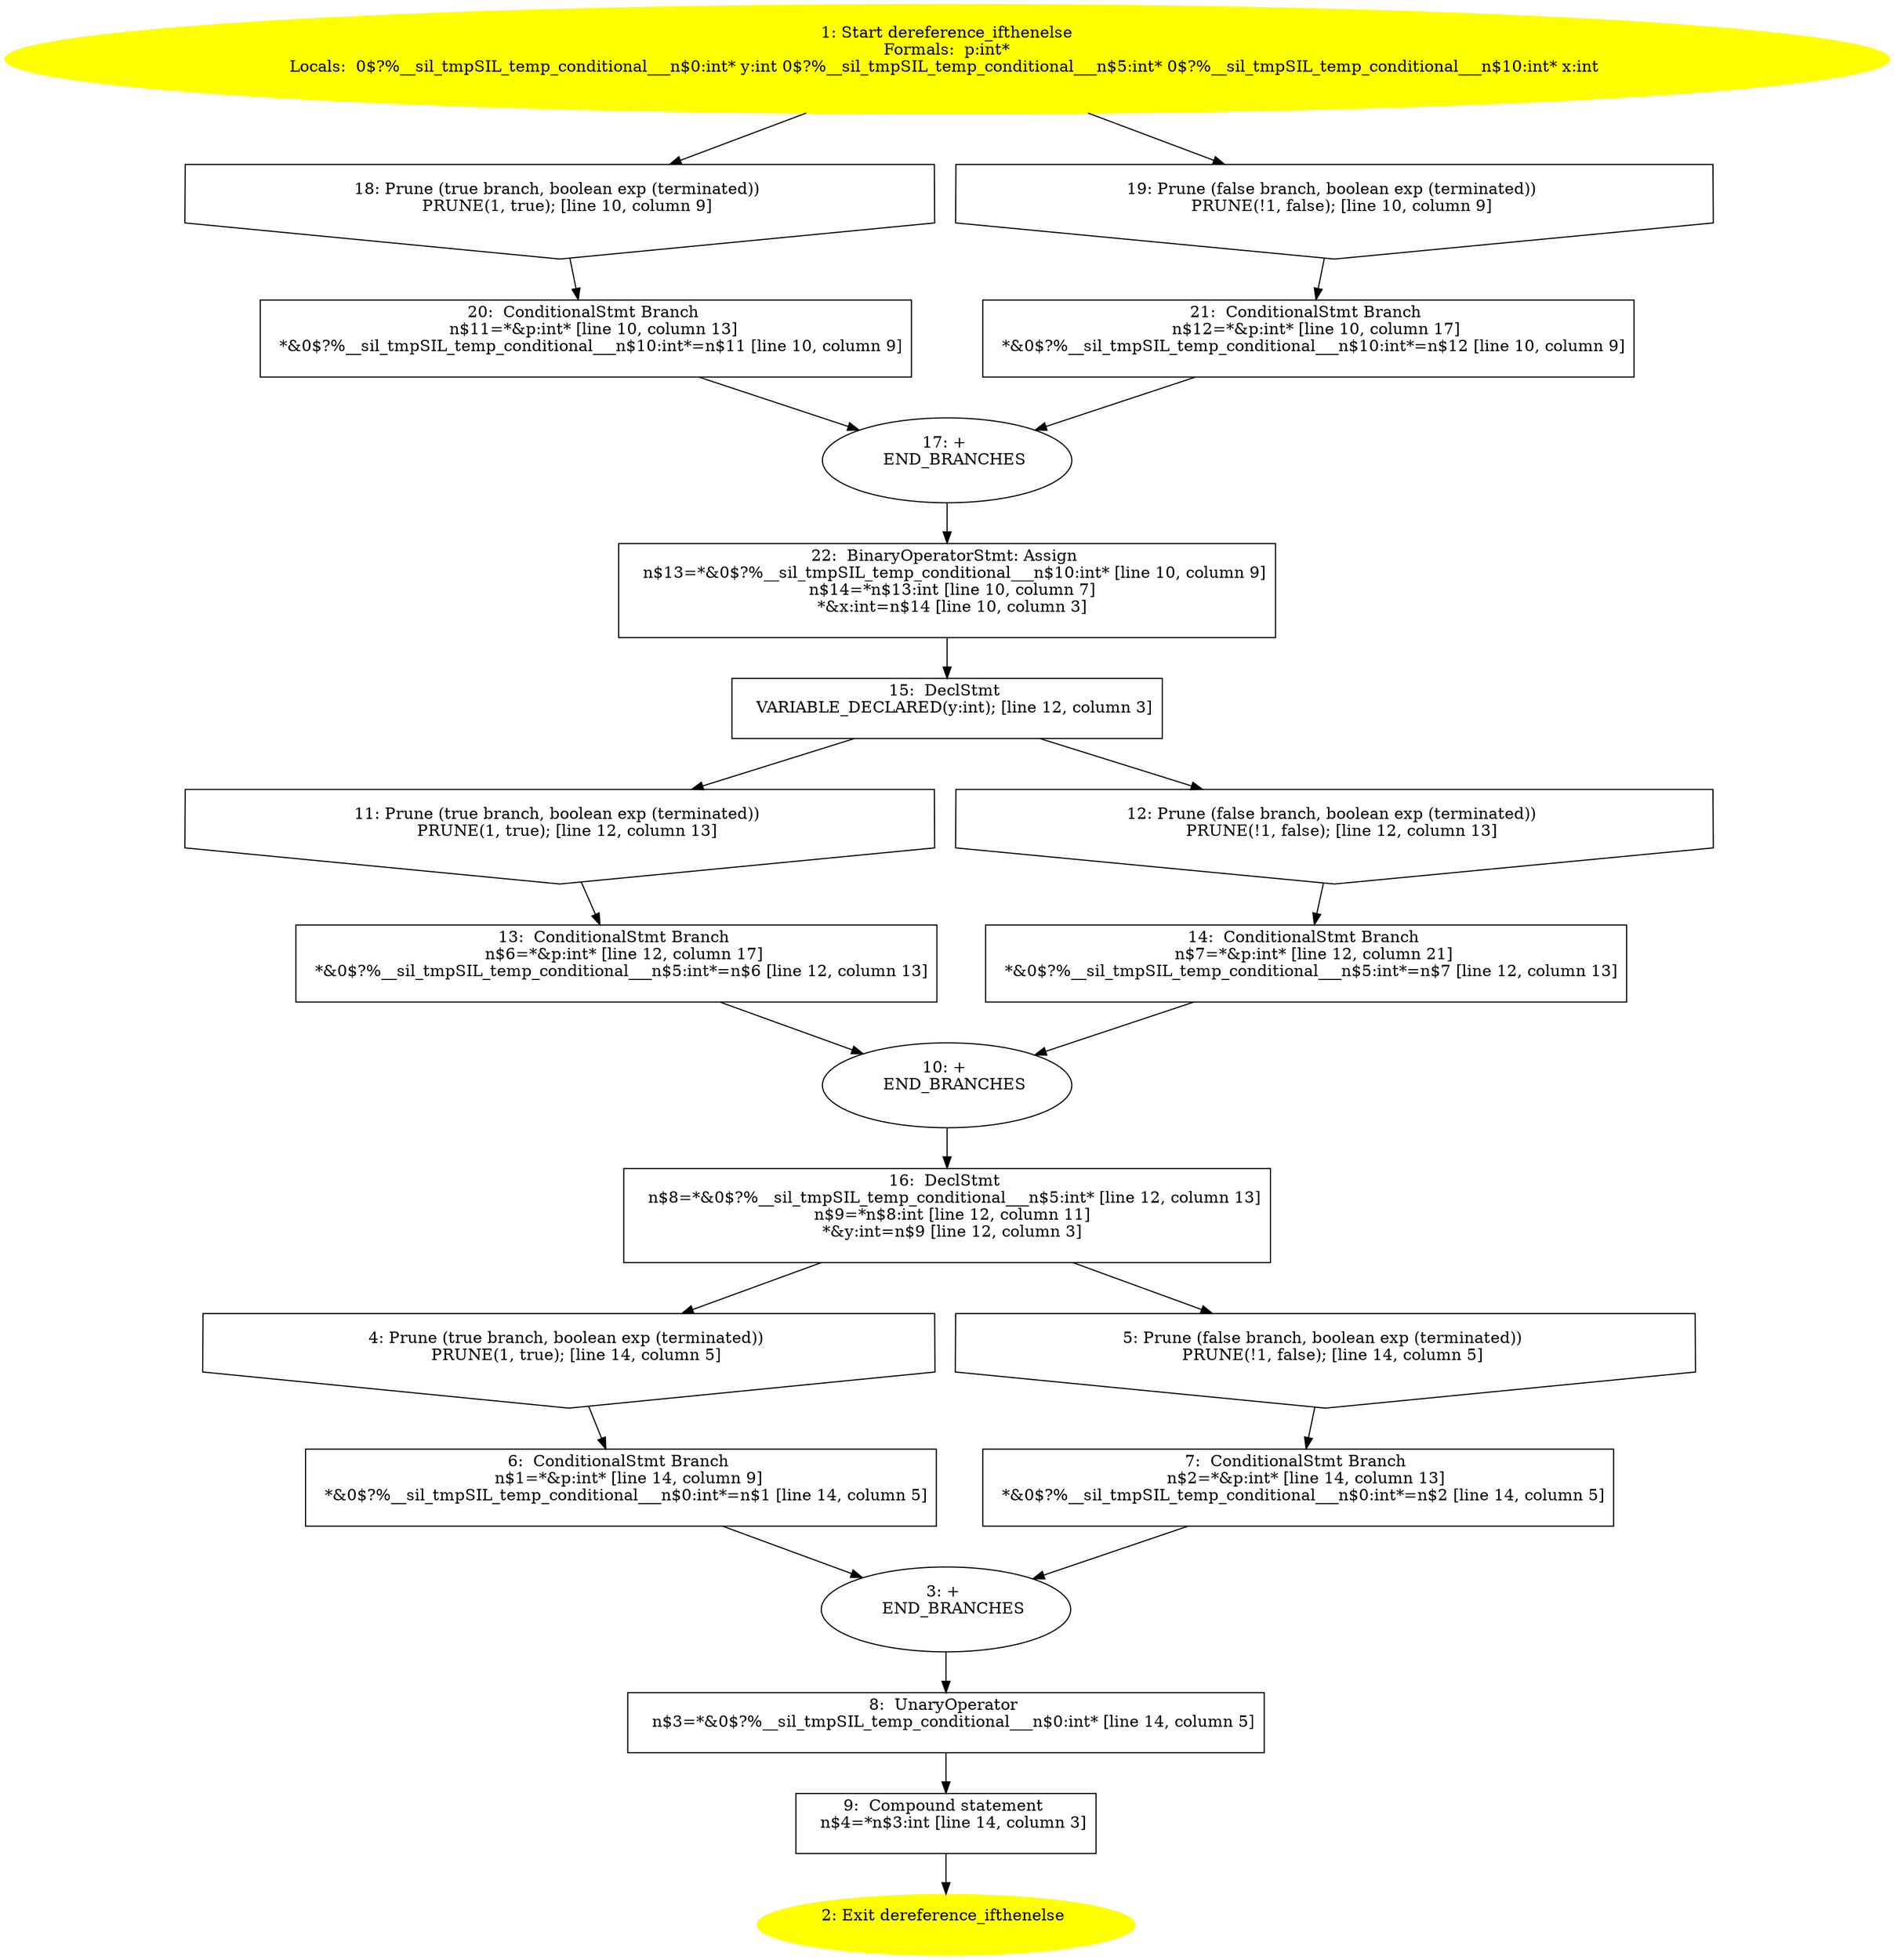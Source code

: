 /* @generated */
digraph cfg {
"dereference_ifthenelse.aa3447116ff03cff_1" [label="1: Start dereference_ifthenelse\nFormals:  p:int*\nLocals:  0$?%__sil_tmpSIL_temp_conditional___n$0:int* y:int 0$?%__sil_tmpSIL_temp_conditional___n$5:int* 0$?%__sil_tmpSIL_temp_conditional___n$10:int* x:int \n  " color=yellow style=filled]
	

	 "dereference_ifthenelse.aa3447116ff03cff_1" -> "dereference_ifthenelse.aa3447116ff03cff_18" ;
	 "dereference_ifthenelse.aa3447116ff03cff_1" -> "dereference_ifthenelse.aa3447116ff03cff_19" ;
"dereference_ifthenelse.aa3447116ff03cff_2" [label="2: Exit dereference_ifthenelse \n  " color=yellow style=filled]
	

"dereference_ifthenelse.aa3447116ff03cff_3" [label="3: + \n   END_BRANCHES\n " ]
	

	 "dereference_ifthenelse.aa3447116ff03cff_3" -> "dereference_ifthenelse.aa3447116ff03cff_8" ;
"dereference_ifthenelse.aa3447116ff03cff_4" [label="4: Prune (true branch, boolean exp (terminated)) \n   PRUNE(1, true); [line 14, column 5]\n " shape="invhouse"]
	

	 "dereference_ifthenelse.aa3447116ff03cff_4" -> "dereference_ifthenelse.aa3447116ff03cff_6" ;
"dereference_ifthenelse.aa3447116ff03cff_5" [label="5: Prune (false branch, boolean exp (terminated)) \n   PRUNE(!1, false); [line 14, column 5]\n " shape="invhouse"]
	

	 "dereference_ifthenelse.aa3447116ff03cff_5" -> "dereference_ifthenelse.aa3447116ff03cff_7" ;
"dereference_ifthenelse.aa3447116ff03cff_6" [label="6:  ConditionalStmt Branch \n   n$1=*&p:int* [line 14, column 9]\n  *&0$?%__sil_tmpSIL_temp_conditional___n$0:int*=n$1 [line 14, column 5]\n " shape="box"]
	

	 "dereference_ifthenelse.aa3447116ff03cff_6" -> "dereference_ifthenelse.aa3447116ff03cff_3" ;
"dereference_ifthenelse.aa3447116ff03cff_7" [label="7:  ConditionalStmt Branch \n   n$2=*&p:int* [line 14, column 13]\n  *&0$?%__sil_tmpSIL_temp_conditional___n$0:int*=n$2 [line 14, column 5]\n " shape="box"]
	

	 "dereference_ifthenelse.aa3447116ff03cff_7" -> "dereference_ifthenelse.aa3447116ff03cff_3" ;
"dereference_ifthenelse.aa3447116ff03cff_8" [label="8:  UnaryOperator \n   n$3=*&0$?%__sil_tmpSIL_temp_conditional___n$0:int* [line 14, column 5]\n " shape="box"]
	

	 "dereference_ifthenelse.aa3447116ff03cff_8" -> "dereference_ifthenelse.aa3447116ff03cff_9" ;
"dereference_ifthenelse.aa3447116ff03cff_9" [label="9:  Compound statement \n   n$4=*n$3:int [line 14, column 3]\n " shape="box"]
	

	 "dereference_ifthenelse.aa3447116ff03cff_9" -> "dereference_ifthenelse.aa3447116ff03cff_2" ;
"dereference_ifthenelse.aa3447116ff03cff_10" [label="10: + \n   END_BRANCHES\n " ]
	

	 "dereference_ifthenelse.aa3447116ff03cff_10" -> "dereference_ifthenelse.aa3447116ff03cff_16" ;
"dereference_ifthenelse.aa3447116ff03cff_11" [label="11: Prune (true branch, boolean exp (terminated)) \n   PRUNE(1, true); [line 12, column 13]\n " shape="invhouse"]
	

	 "dereference_ifthenelse.aa3447116ff03cff_11" -> "dereference_ifthenelse.aa3447116ff03cff_13" ;
"dereference_ifthenelse.aa3447116ff03cff_12" [label="12: Prune (false branch, boolean exp (terminated)) \n   PRUNE(!1, false); [line 12, column 13]\n " shape="invhouse"]
	

	 "dereference_ifthenelse.aa3447116ff03cff_12" -> "dereference_ifthenelse.aa3447116ff03cff_14" ;
"dereference_ifthenelse.aa3447116ff03cff_13" [label="13:  ConditionalStmt Branch \n   n$6=*&p:int* [line 12, column 17]\n  *&0$?%__sil_tmpSIL_temp_conditional___n$5:int*=n$6 [line 12, column 13]\n " shape="box"]
	

	 "dereference_ifthenelse.aa3447116ff03cff_13" -> "dereference_ifthenelse.aa3447116ff03cff_10" ;
"dereference_ifthenelse.aa3447116ff03cff_14" [label="14:  ConditionalStmt Branch \n   n$7=*&p:int* [line 12, column 21]\n  *&0$?%__sil_tmpSIL_temp_conditional___n$5:int*=n$7 [line 12, column 13]\n " shape="box"]
	

	 "dereference_ifthenelse.aa3447116ff03cff_14" -> "dereference_ifthenelse.aa3447116ff03cff_10" ;
"dereference_ifthenelse.aa3447116ff03cff_15" [label="15:  DeclStmt \n   VARIABLE_DECLARED(y:int); [line 12, column 3]\n " shape="box"]
	

	 "dereference_ifthenelse.aa3447116ff03cff_15" -> "dereference_ifthenelse.aa3447116ff03cff_11" ;
	 "dereference_ifthenelse.aa3447116ff03cff_15" -> "dereference_ifthenelse.aa3447116ff03cff_12" ;
"dereference_ifthenelse.aa3447116ff03cff_16" [label="16:  DeclStmt \n   n$8=*&0$?%__sil_tmpSIL_temp_conditional___n$5:int* [line 12, column 13]\n  n$9=*n$8:int [line 12, column 11]\n  *&y:int=n$9 [line 12, column 3]\n " shape="box"]
	

	 "dereference_ifthenelse.aa3447116ff03cff_16" -> "dereference_ifthenelse.aa3447116ff03cff_4" ;
	 "dereference_ifthenelse.aa3447116ff03cff_16" -> "dereference_ifthenelse.aa3447116ff03cff_5" ;
"dereference_ifthenelse.aa3447116ff03cff_17" [label="17: + \n   END_BRANCHES\n " ]
	

	 "dereference_ifthenelse.aa3447116ff03cff_17" -> "dereference_ifthenelse.aa3447116ff03cff_22" ;
"dereference_ifthenelse.aa3447116ff03cff_18" [label="18: Prune (true branch, boolean exp (terminated)) \n   PRUNE(1, true); [line 10, column 9]\n " shape="invhouse"]
	

	 "dereference_ifthenelse.aa3447116ff03cff_18" -> "dereference_ifthenelse.aa3447116ff03cff_20" ;
"dereference_ifthenelse.aa3447116ff03cff_19" [label="19: Prune (false branch, boolean exp (terminated)) \n   PRUNE(!1, false); [line 10, column 9]\n " shape="invhouse"]
	

	 "dereference_ifthenelse.aa3447116ff03cff_19" -> "dereference_ifthenelse.aa3447116ff03cff_21" ;
"dereference_ifthenelse.aa3447116ff03cff_20" [label="20:  ConditionalStmt Branch \n   n$11=*&p:int* [line 10, column 13]\n  *&0$?%__sil_tmpSIL_temp_conditional___n$10:int*=n$11 [line 10, column 9]\n " shape="box"]
	

	 "dereference_ifthenelse.aa3447116ff03cff_20" -> "dereference_ifthenelse.aa3447116ff03cff_17" ;
"dereference_ifthenelse.aa3447116ff03cff_21" [label="21:  ConditionalStmt Branch \n   n$12=*&p:int* [line 10, column 17]\n  *&0$?%__sil_tmpSIL_temp_conditional___n$10:int*=n$12 [line 10, column 9]\n " shape="box"]
	

	 "dereference_ifthenelse.aa3447116ff03cff_21" -> "dereference_ifthenelse.aa3447116ff03cff_17" ;
"dereference_ifthenelse.aa3447116ff03cff_22" [label="22:  BinaryOperatorStmt: Assign \n   n$13=*&0$?%__sil_tmpSIL_temp_conditional___n$10:int* [line 10, column 9]\n  n$14=*n$13:int [line 10, column 7]\n  *&x:int=n$14 [line 10, column 3]\n " shape="box"]
	

	 "dereference_ifthenelse.aa3447116ff03cff_22" -> "dereference_ifthenelse.aa3447116ff03cff_15" ;
}
